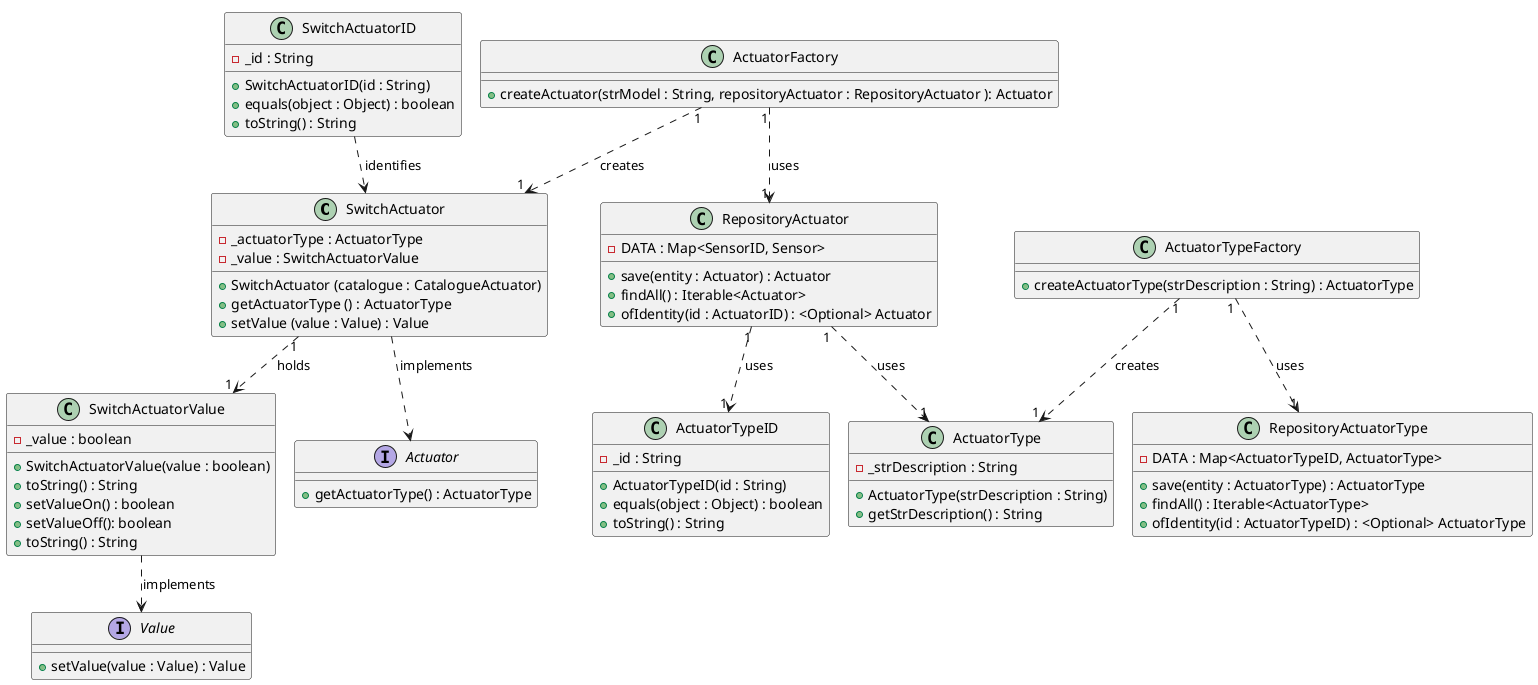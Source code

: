 @startuml
'https://plantuml.com/class-diagram

!pragma layout smetana

class SwitchActuator {
'Attributes'
- _actuatorType : ActuatorType
- _value : SwitchActuatorValue
'Methods'
+SwitchActuator (catalogue : CatalogueActuator)
+getActuatorType () : ActuatorType
+setValue (value : Value) : Value
}

class SwitchActuatorValue{
'Attributes'
-_value : boolean
'Methods'
+SwitchActuatorValue(value : boolean)
+toString() : String
+setValueOn() : boolean
+setValueOff(): boolean
+toString() : String
}

interface Value{
+ setValue(value : Value) : Value
}

interface Actuator{
+getActuatorType() : ActuatorType
}

class ActuatorFactory{
'Methods'
+createActuator(strModel : String, repositoryActuator : RepositoryActuator ): Actuator
}

class RepositoryActuator{
'Methods'
- DATA : Map<SensorID, Sensor>
'Attributes'
+ save(entity : Actuator) : Actuator
+ findAll() : Iterable<Actuator>
+ ofIdentity(id : ActuatorID) : <Optional> Actuator
}

class ActuatorType{
'Attributes'
-_strDescription : String
'Methods'
+ActuatorType(strDescription : String)
+ getStrDescription() : String
}

class ActuatorTypeFactory{
+createActuatorType(strDescription : String) : ActuatorType
}

class ActuatorTypeID{
'Attributes'
-_id : String
'Methods'
+ActuatorTypeID(id : String)
+equals(object : Object) : boolean
+toString() : String
}

class RepositoryActuatorType{
'Attributes'
- DATA : Map<ActuatorTypeID, ActuatorType>
'Methods'
+ save(entity : ActuatorType) : ActuatorType
+ findAll() : Iterable<ActuatorType>
+ ofIdentity(id : ActuatorTypeID) : <Optional> ActuatorType
}

class SwitchActuatorID{
'Attributes'
-_id : String
'Methods'
+SwitchActuatorID(id : String)
+equals(object : Object) : boolean
+toString() : String

}

ActuatorFactory "1"..> "1" SwitchActuator : creates >
ActuatorFactory "1"..> "1" RepositoryActuator: uses >
ActuatorTypeFactory "1"..> "1"ActuatorType : creates >
SwitchActuator ..> Actuator : implements >
SwitchActuator "1"..> "1"SwitchActuatorValue : holds >
SwitchActuatorValue ..> Value : implements >
RepositoryActuator "1"..> "1"ActuatorTypeID : uses >
ActuatorTypeFactory "1"..> "1"RepositoryActuatorType : uses >
RepositoryActuator "1"..> "1"ActuatorType : uses >
SwitchActuatorID ..> SwitchActuator : identifies >
@enduml